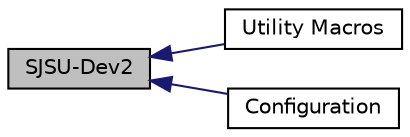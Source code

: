 digraph "SJSU-Dev2"
{
  edge [fontname="Helvetica",fontsize="10",labelfontname="Helvetica",labelfontsize="10"];
  node [fontname="Helvetica",fontsize="10",shape=record];
  rankdir=LR;
  Node0 [label="SJSU-Dev2",height=0.2,width=0.4,color="black", fillcolor="grey75", style="filled" fontcolor="black"];
  Node2 [label="Utility Macros",height=0.2,width=0.4,color="black", fillcolor="white", style="filled",URL="$d3/deb/group__Macros.html",tooltip="This module is meant for general purpose macros that can be used across the SJSU-Dev2 environment..."];
  Node1 [label="Configuration",height=0.2,width=0.4,color="black", fillcolor="white", style="filled",URL="$de/d43/group__Config.html",tooltip="Testing... "];
  Node0->Node1 [shape=plaintext, color="midnightblue", dir="back", style="solid"];
  Node0->Node2 [shape=plaintext, color="midnightblue", dir="back", style="solid"];
}

